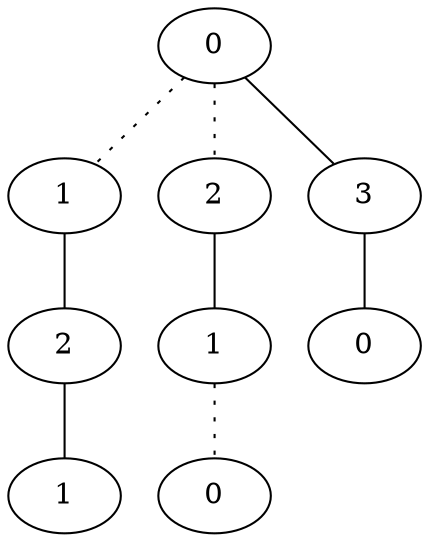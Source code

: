 graph {
a0[label=0];
a1[label=1];
a2[label=2];
a3[label=1];
a4[label=2];
a5[label=1];
a6[label=0];
a7[label=3];
a8[label=0];
a0 -- a1 [style=dotted];
a0 -- a4 [style=dotted];
a0 -- a7;
a1 -- a2;
a2 -- a3;
a4 -- a5;
a5 -- a6 [style=dotted];
a7 -- a8;
}
